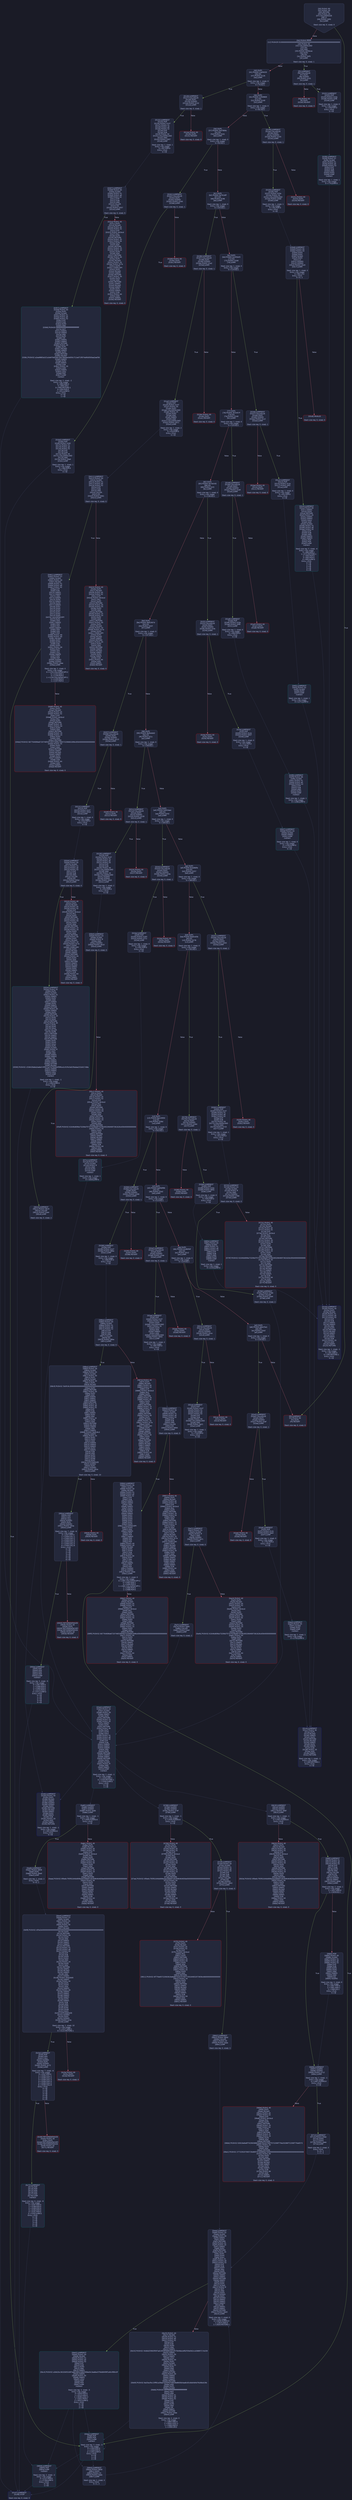 digraph G {
    node [shape=box, style="filled, rounded", color="#565f89", fontcolor="#c0caf5", fontname="Helvetica", fillcolor="#24283b"];
    edge [color="#414868", fontcolor="#c0caf5", fontname="Helvetica"];
    bgcolor="#1a1b26";
    0 [ label = "[00] PUSH1 80
[02] PUSH1 40
[04] MSTORE
[05] PUSH1 04
[07] CALLDATASIZE
[08] LT
[09] PUSH2 00f0
[0c] JUMPI

Stack size req: 0, sizeΔ: 0
" shape = invhouse]
    1 [ label = "[0d] PUSH4 ffffffff
[12] PUSH29 0100000000000000000000000000000000000000000000000000000000
[30] PUSH1 00
[32] CALLDATALOAD
[33] DIV
[34] AND
[35] PUSH4 04f3bcec
[3a] DUP2
[3b] EQ
[3c] PUSH2 00f5
[3f] JUMPI

Stack size req: 0, sizeΔ: 1
"]
    2 [ label = "[40] DUP1
[41] PUSH4 13af4035
[46] EQ
[47] PUSH2 0126
[4a] JUMPI

Stack size req: 1, sizeΔ: 0
Entry->Op usage:
	0->70:EQ:1
"]
    3 [ label = "[4b] DUP1
[4c] PUSH4 21fb9869
[51] EQ
[52] PUSH2 0149
[55] JUMPI

Stack size req: 1, sizeΔ: 0
Entry->Op usage:
	0->81:EQ:1
"]
    4 [ label = "[56] DUP1
[57] PUSH4 24d7806c
[5c] EQ
[5d] PUSH2 0161
[60] JUMPI

Stack size req: 1, sizeΔ: 0
Entry->Op usage:
	0->92:EQ:1
"]
    5 [ label = "[61] DUP1
[62] PUSH4 3b7616ff
[67] EQ
[68] PUSH2 0196
[6b] JUMPI

Stack size req: 1, sizeΔ: 0
Entry->Op usage:
	0->103:EQ:1
"]
    6 [ label = "[6c] DUP1
[6d] PUSH4 3c205b05
[72] EQ
[73] PUSH2 01b6
[76] JUMPI

Stack size req: 1, sizeΔ: 0
Entry->Op usage:
	0->114:EQ:1
"]
    7 [ label = "[77] DUP1
[78] PUSH4 3f15457f
[7d] EQ
[7e] PUSH2 01dd
[81] JUMPI

Stack size req: 1, sizeΔ: 0
Entry->Op usage:
	0->125:EQ:1
"]
    8 [ label = "[82] DUP1
[83] PUSH4 407a5c92
[88] EQ
[89] PUSH2 01f2
[8c] JUMPI

Stack size req: 1, sizeΔ: 0
Entry->Op usage:
	0->136:EQ:1
"]
    9 [ label = "[8d] DUP1
[8e] PUSH4 4681067d
[93] EQ
[94] PUSH2 0207
[97] JUMPI

Stack size req: 1, sizeΔ: 0
Entry->Op usage:
	0->147:EQ:1
"]
    10 [ label = "[98] DUP1
[99] PUSH4 4b0bddd2
[9e] EQ
[9f] PUSH2 021c
[a2] JUMPI

Stack size req: 1, sizeΔ: 0
Entry->Op usage:
	0->158:EQ:1
"]
    11 [ label = "[a3] DUP1
[a4] PUSH4 54924aec
[a9] EQ
[aa] PUSH2 0242
[ad] JUMPI

Stack size req: 1, sizeΔ: 0
Entry->Op usage:
	0->169:EQ:1
"]
    12 [ label = "[ae] DUP1
[af] PUSH4 81bd66fe
[b4] EQ
[b5] PUSH2 0257
[b8] JUMPI

Stack size req: 1, sizeΔ: 0
Entry->Op usage:
	0->180:EQ:1
"]
    13 [ label = "[b9] DUP1
[ba] PUSH4 8da5cb5b
[bf] EQ
[c0] PUSH2 0278
[c3] JUMPI

Stack size req: 1, sizeΔ: 0
Entry->Op usage:
	0->191:EQ:1
"]
    14 [ label = "[c4] DUP1
[c5] PUSH4 8ecc0950
[ca] EQ
[cb] PUSH2 028d
[ce] JUMPI

Stack size req: 1, sizeΔ: 0
Entry->Op usage:
	0->202:EQ:1
"]
    15 [ label = "[cf] DUP1
[d0] PUSH4 beb9df86
[d5] EQ
[d6] PUSH2 02a2
[d9] JUMPI

Stack size req: 1, sizeΔ: 0
Entry->Op usage:
	0->213:EQ:1
"]
    16 [ label = "[da] DUP1
[db] PUSH4 d1d80fdf
[e0] EQ
[e1] PUSH2 02c2
[e4] JUMPI

Stack size req: 1, sizeΔ: 0
Entry->Op usage:
	0->224:EQ:1
"]
    17 [ label = "[e5] DUP1
[e6] PUSH4 ddbcf3a1
[eb] EQ
[ec] PUSH2 02e3
[ef] JUMPI

Stack size req: 1, sizeΔ: 0
Entry->Op usage:
	0->235:EQ:1
"]
    18 [ label = "[f0] JUMPDEST
[f1] PUSH1 00
[f3] DUP1
[f4] REVERT

Stack size req: 0, sizeΔ: 0
" color = "red"]
    19 [ label = "[f5] JUMPDEST
[f6] CALLVALUE
[f7] DUP1
[f8] ISZERO
[f9] PUSH2 0101
[fc] JUMPI

Stack size req: 0, sizeΔ: 1
"]
    20 [ label = "[fd] PUSH1 00
[ff] DUP1
[0100] REVERT

Stack size req: 0, sizeΔ: 0
" color = "red"]
    21 [ label = "[0101] JUMPDEST
[0102] POP
[0103] PUSH2 010a
[0106] PUSH2 02f8
[0109] JUMP

Stack size req: 1, sizeΔ: 0
Entry->Op usage:
	0->258:POP:0
Entry->Exit:
	0->😵
"]
    22 [ label = "[010a] JUMPDEST
[010b] PUSH1 40
[010d] DUP1
[010e] MLOAD
[010f] PUSH1 01
[0111] PUSH1 a0
[0113] PUSH1 02
[0115] EXP
[0116] SUB
[0117] SWAP1
[0118] SWAP3
[0119] AND
[011a] DUP3
[011b] MSTORE
[011c] MLOAD
[011d] SWAP1
[011e] DUP2
[011f] SWAP1
[0120] SUB
[0121] PUSH1 20
[0123] ADD
[0124] SWAP1
[0125] RETURN

Stack size req: 1, sizeΔ: -1
Entry->Op usage:
	0->281:AND:0
	0->283:MSTORE:1
Entry->Exit:
	0->😵
" color = "darkblue"]
    23 [ label = "[0126] JUMPDEST
[0127] CALLVALUE
[0128] DUP1
[0129] ISZERO
[012a] PUSH2 0132
[012d] JUMPI

Stack size req: 0, sizeΔ: 1
"]
    24 [ label = "[012e] PUSH1 00
[0130] DUP1
[0131] REVERT

Stack size req: 0, sizeΔ: 0
" color = "red"]
    25 [ label = "[0132] JUMPDEST
[0133] POP
[0134] PUSH2 0147
[0137] PUSH1 01
[0139] PUSH1 a0
[013b] PUSH1 02
[013d] EXP
[013e] SUB
[013f] PUSH1 04
[0141] CALLDATALOAD
[0142] AND
[0143] PUSH2 0307
[0146] JUMP

Stack size req: 1, sizeΔ: 1
Entry->Op usage:
	0->307:POP:0
Entry->Exit:
	0->😵
"]
    26 [ label = "[0147] JUMPDEST
[0148] STOP

Stack size req: 0, sizeΔ: 0
" color = "darkblue"]
    27 [ label = "[0149] JUMPDEST
[014a] CALLVALUE
[014b] DUP1
[014c] ISZERO
[014d] PUSH2 0155
[0150] JUMPI

Stack size req: 0, sizeΔ: 1
"]
    28 [ label = "[0151] PUSH1 00
[0153] DUP1
[0154] REVERT

Stack size req: 0, sizeΔ: 0
" color = "red"]
    29 [ label = "[0155] JUMPDEST
[0156] POP
[0157] PUSH2 010a
[015a] PUSH1 04
[015c] CALLDATALOAD
[015d] PUSH2 03b8
[0160] JUMP

Stack size req: 1, sizeΔ: 1
Entry->Op usage:
	0->342:POP:0
Entry->Exit:
	0->😵
"]
    30 [ label = "[0161] JUMPDEST
[0162] CALLVALUE
[0163] DUP1
[0164] ISZERO
[0165] PUSH2 016d
[0168] JUMPI

Stack size req: 0, sizeΔ: 1
"]
    31 [ label = "[0169] PUSH1 00
[016b] DUP1
[016c] REVERT

Stack size req: 0, sizeΔ: 0
" color = "red"]
    32 [ label = "[016d] JUMPDEST
[016e] POP
[016f] PUSH2 0182
[0172] PUSH1 01
[0174] PUSH1 a0
[0176] PUSH1 02
[0178] EXP
[0179] SUB
[017a] PUSH1 04
[017c] CALLDATALOAD
[017d] AND
[017e] PUSH2 03e4
[0181] JUMP

Stack size req: 1, sizeΔ: 1
Entry->Op usage:
	0->366:POP:0
Entry->Exit:
	0->😵
"]
    33 [ label = "[0182] JUMPDEST
[0183] PUSH1 40
[0185] DUP1
[0186] MLOAD
[0187] SWAP2
[0188] ISZERO
[0189] ISZERO
[018a] DUP3
[018b] MSTORE
[018c] MLOAD
[018d] SWAP1
[018e] DUP2
[018f] SWAP1
[0190] SUB
[0191] PUSH1 20
[0193] ADD
[0194] SWAP1
[0195] RETURN

Stack size req: 1, sizeΔ: -1
Entry->Op usage:
	0->392:ISZERO:0
Entry->Exit:
	0->😵
" color = "darkblue"]
    34 [ label = "[0196] JUMPDEST
[0197] CALLVALUE
[0198] DUP1
[0199] ISZERO
[019a] PUSH2 01a2
[019d] JUMPI

Stack size req: 0, sizeΔ: 1
"]
    35 [ label = "[019e] PUSH1 00
[01a0] DUP1
[01a1] REVERT

Stack size req: 0, sizeΔ: 0
" color = "red"]
    36 [ label = "[01a2] JUMPDEST
[01a3] POP
[01a4] PUSH2 0147
[01a7] PUSH1 04
[01a9] DUP1
[01aa] CALLDATALOAD
[01ab] PUSH1 24
[01ad] DUP2
[01ae] ADD
[01af] SWAP2
[01b0] ADD
[01b1] CALLDATALOAD
[01b2] PUSH2 0411
[01b5] JUMP

Stack size req: 1, sizeΔ: 2
Entry->Op usage:
	0->419:POP:0
Entry->Exit:
	0->😵
"]
    37 [ label = "[01b6] JUMPDEST
[01b7] CALLVALUE
[01b8] DUP1
[01b9] ISZERO
[01ba] PUSH2 01c2
[01bd] JUMPI

Stack size req: 0, sizeΔ: 1
"]
    38 [ label = "[01be] PUSH1 00
[01c0] DUP1
[01c1] REVERT

Stack size req: 0, sizeΔ: 0
" color = "red"]
    39 [ label = "[01c2] JUMPDEST
[01c3] POP
[01c4] PUSH2 01cb
[01c7] PUSH2 04f2
[01ca] JUMP

Stack size req: 1, sizeΔ: 0
Entry->Op usage:
	0->451:POP:0
Entry->Exit:
	0->😵
"]
    40 [ label = "[01cb] JUMPDEST
[01cc] PUSH1 40
[01ce] DUP1
[01cf] MLOAD
[01d0] SWAP2
[01d1] DUP3
[01d2] MSTORE
[01d3] MLOAD
[01d4] SWAP1
[01d5] DUP2
[01d6] SWAP1
[01d7] SUB
[01d8] PUSH1 20
[01da] ADD
[01db] SWAP1
[01dc] RETURN

Stack size req: 1, sizeΔ: -1
Entry->Op usage:
	0->466:MSTORE:1
Entry->Exit:
	0->😵
" color = "darkblue"]
    41 [ label = "[01dd] JUMPDEST
[01de] CALLVALUE
[01df] DUP1
[01e0] ISZERO
[01e1] PUSH2 01e9
[01e4] JUMPI

Stack size req: 0, sizeΔ: 1
"]
    42 [ label = "[01e5] PUSH1 00
[01e7] DUP1
[01e8] REVERT

Stack size req: 0, sizeΔ: 0
" color = "red"]
    43 [ label = "[01e9] JUMPDEST
[01ea] POP
[01eb] PUSH2 010a
[01ee] PUSH2 04f8
[01f1] JUMP

Stack size req: 1, sizeΔ: 0
Entry->Op usage:
	0->490:POP:0
Entry->Exit:
	0->😵
"]
    44 [ label = "[01f2] JUMPDEST
[01f3] CALLVALUE
[01f4] DUP1
[01f5] ISZERO
[01f6] PUSH2 01fe
[01f9] JUMPI

Stack size req: 0, sizeΔ: 1
"]
    45 [ label = "[01fa] PUSH1 00
[01fc] DUP1
[01fd] REVERT

Stack size req: 0, sizeΔ: 0
" color = "red"]
    46 [ label = "[01fe] JUMPDEST
[01ff] POP
[0200] PUSH2 01cb
[0203] PUSH2 0507
[0206] JUMP

Stack size req: 1, sizeΔ: 0
Entry->Op usage:
	0->511:POP:0
Entry->Exit:
	0->😵
"]
    47 [ label = "[0207] JUMPDEST
[0208] CALLVALUE
[0209] DUP1
[020a] ISZERO
[020b] PUSH2 0213
[020e] JUMPI

Stack size req: 0, sizeΔ: 1
"]
    48 [ label = "[020f] PUSH1 00
[0211] DUP1
[0212] REVERT

Stack size req: 0, sizeΔ: 0
" color = "red"]
    49 [ label = "[0213] JUMPDEST
[0214] POP
[0215] PUSH2 0147
[0218] PUSH2 050d
[021b] JUMP

Stack size req: 1, sizeΔ: 0
Entry->Op usage:
	0->532:POP:0
Entry->Exit:
	0->😵
"]
    50 [ label = "[021c] JUMPDEST
[021d] CALLVALUE
[021e] DUP1
[021f] ISZERO
[0220] PUSH2 0228
[0223] JUMPI

Stack size req: 0, sizeΔ: 1
"]
    51 [ label = "[0224] PUSH1 00
[0226] DUP1
[0227] REVERT

Stack size req: 0, sizeΔ: 0
" color = "red"]
    52 [ label = "[0228] JUMPDEST
[0229] POP
[022a] PUSH2 0147
[022d] PUSH1 01
[022f] PUSH1 a0
[0231] PUSH1 02
[0233] EXP
[0234] SUB
[0235] PUSH1 04
[0237] CALLDATALOAD
[0238] AND
[0239] PUSH1 24
[023b] CALLDATALOAD
[023c] ISZERO
[023d] ISZERO
[023e] PUSH2 05b5
[0241] JUMP

Stack size req: 1, sizeΔ: 2
Entry->Op usage:
	0->553:POP:0
Entry->Exit:
	0->😵
"]
    53 [ label = "[0242] JUMPDEST
[0243] CALLVALUE
[0244] DUP1
[0245] ISZERO
[0246] PUSH2 024e
[0249] JUMPI

Stack size req: 0, sizeΔ: 1
"]
    54 [ label = "[024a] PUSH1 00
[024c] DUP1
[024d] REVERT

Stack size req: 0, sizeΔ: 0
" color = "red"]
    55 [ label = "[024e] JUMPDEST
[024f] POP
[0250] PUSH2 0182
[0253] PUSH2 071c
[0256] JUMP

Stack size req: 1, sizeΔ: 0
Entry->Op usage:
	0->591:POP:0
Entry->Exit:
	0->😵
"]
    56 [ label = "[0257] JUMPDEST
[0258] CALLVALUE
[0259] DUP1
[025a] ISZERO
[025b] PUSH2 0263
[025e] JUMPI

Stack size req: 0, sizeΔ: 1
"]
    57 [ label = "[025f] PUSH1 00
[0261] DUP1
[0262] REVERT

Stack size req: 0, sizeΔ: 0
" color = "red"]
    58 [ label = "[0263] JUMPDEST
[0264] POP
[0265] PUSH2 0147
[0268] PUSH1 01
[026a] PUSH1 a0
[026c] PUSH1 02
[026e] EXP
[026f] SUB
[0270] PUSH1 04
[0272] CALLDATALOAD
[0273] AND
[0274] PUSH2 0725
[0277] JUMP

Stack size req: 1, sizeΔ: 1
Entry->Op usage:
	0->612:POP:0
Entry->Exit:
	0->😵
"]
    59 [ label = "[0278] JUMPDEST
[0279] CALLVALUE
[027a] DUP1
[027b] ISZERO
[027c] PUSH2 0284
[027f] JUMPI

Stack size req: 0, sizeΔ: 1
"]
    60 [ label = "[0280] PUSH1 00
[0282] DUP1
[0283] REVERT

Stack size req: 0, sizeΔ: 0
" color = "red"]
    61 [ label = "[0284] JUMPDEST
[0285] POP
[0286] PUSH2 010a
[0289] PUSH2 085b
[028c] JUMP

Stack size req: 1, sizeΔ: 0
Entry->Op usage:
	0->645:POP:0
Entry->Exit:
	0->😵
"]
    62 [ label = "[028d] JUMPDEST
[028e] CALLVALUE
[028f] DUP1
[0290] ISZERO
[0291] PUSH2 0299
[0294] JUMPI

Stack size req: 0, sizeΔ: 1
"]
    63 [ label = "[0295] PUSH1 00
[0297] DUP1
[0298] REVERT

Stack size req: 0, sizeΔ: 0
" color = "red"]
    64 [ label = "[0299] JUMPDEST
[029a] POP
[029b] PUSH2 0147
[029e] PUSH2 086a
[02a1] JUMP

Stack size req: 1, sizeΔ: 0
Entry->Op usage:
	0->666:POP:0
Entry->Exit:
	0->😵
"]
    65 [ label = "[02a2] JUMPDEST
[02a3] CALLVALUE
[02a4] DUP1
[02a5] ISZERO
[02a6] PUSH2 02ae
[02a9] JUMPI

Stack size req: 0, sizeΔ: 1
"]
    66 [ label = "[02aa] PUSH1 00
[02ac] DUP1
[02ad] REVERT

Stack size req: 0, sizeΔ: 0
" color = "red"]
    67 [ label = "[02ae] JUMPDEST
[02af] POP
[02b0] PUSH2 0147
[02b3] PUSH1 04
[02b5] DUP1
[02b6] CALLDATALOAD
[02b7] PUSH1 24
[02b9] DUP2
[02ba] ADD
[02bb] SWAP2
[02bc] ADD
[02bd] CALLDATALOAD
[02be] PUSH2 0944
[02c1] JUMP

Stack size req: 1, sizeΔ: 2
Entry->Op usage:
	0->687:POP:0
Entry->Exit:
	0->😵
"]
    68 [ label = "[02c2] JUMPDEST
[02c3] CALLVALUE
[02c4] DUP1
[02c5] ISZERO
[02c6] PUSH2 02ce
[02c9] JUMPI

Stack size req: 0, sizeΔ: 1
"]
    69 [ label = "[02ca] PUSH1 00
[02cc] DUP1
[02cd] REVERT

Stack size req: 0, sizeΔ: 0
" color = "red"]
    70 [ label = "[02ce] JUMPDEST
[02cf] POP
[02d0] PUSH2 0147
[02d3] PUSH1 01
[02d5] PUSH1 a0
[02d7] PUSH1 02
[02d9] EXP
[02da] SUB
[02db] PUSH1 04
[02dd] CALLDATALOAD
[02de] AND
[02df] PUSH2 0a21
[02e2] JUMP

Stack size req: 1, sizeΔ: 1
Entry->Op usage:
	0->719:POP:0
Entry->Exit:
	0->😵
"]
    71 [ label = "[02e3] JUMPDEST
[02e4] CALLVALUE
[02e5] DUP1
[02e6] ISZERO
[02e7] PUSH2 02ef
[02ea] JUMPI

Stack size req: 0, sizeΔ: 1
"]
    72 [ label = "[02eb] PUSH1 00
[02ed] DUP1
[02ee] REVERT

Stack size req: 0, sizeΔ: 0
" color = "red"]
    73 [ label = "[02ef] JUMPDEST
[02f0] POP
[02f1] PUSH2 01cb
[02f4] PUSH2 0ae4
[02f7] JUMP

Stack size req: 1, sizeΔ: 0
Entry->Op usage:
	0->752:POP:0
Entry->Exit:
	0->😵
"]
    74 [ label = "[02f8] JUMPDEST
[02f9] PUSH1 07
[02fb] SLOAD
[02fc] PUSH1 01
[02fe] PUSH1 a0
[0300] PUSH1 02
[0302] EXP
[0303] SUB
[0304] AND
[0305] DUP2
[0306] JUMP
Indirect!

Stack size req: 1, sizeΔ: 1
Entry->Op usage:
	0->774:JUMP:0
" color = "teal"]
    75 [ label = "[0307] JUMPDEST
[0308] PUSH1 00
[030a] SLOAD
[030b] PUSH1 01
[030d] PUSH1 a0
[030f] PUSH1 02
[0311] EXP
[0312] SUB
[0313] AND
[0314] CALLER
[0315] EQ
[0316] PUSH2 0357
[0319] JUMPI

Stack size req: 0, sizeΔ: 0
"]
    76 [ label = "[031a] PUSH1 40
[031c] DUP1
[031d] MLOAD
[031e] PUSH1 e5
[0320] PUSH1 02
[0322] EXP
[0323] PUSH3 461bcd
[0327] MUL
[0328] DUP2
[0329] MSTORE
[032a] PUSH1 20
[032c] PUSH1 04
[032e] DUP3
[032f] ADD
[0330] MSTORE
[0331] PUSH1 15
[0333] PUSH1 24
[0335] DUP3
[0336] ADD
[0337] MSTORE
[0338] PUSH1 00
[033a] DUP1
[033b] MLOAD
[033c] PUSH1 20
[033e] PUSH2 0c7a
[0341] DUP4
[0342] CODECOPY
[0343] DUP2
[0344] MLOAD
[0345] SWAP2
[0346] MSTORE
[0347] PUSH1 44
[0349] DUP3
[034a] ADD
[034b] MSTORE
[034c] SWAP1
[034d] MLOAD
[034e] SWAP1
[034f] DUP2
[0350] SWAP1
[0351] SUB
[0352] PUSH1 64
[0354] ADD
[0355] SWAP1
[0356] REVERT

Stack size req: 0, sizeΔ: 0
" color = "red"]
    77 [ label = "[0357] JUMPDEST
[0358] PUSH1 00
[035a] DUP1
[035b] SLOAD
[035c] PUSH1 01
[035e] PUSH1 a0
[0360] PUSH1 02
[0362] EXP
[0363] SUB
[0364] DUP4
[0365] AND
[0366] PUSH20 ffffffffffffffffffffffffffffffffffffffff
[037b] NOT
[037c] SWAP1
[037d] SWAP2
[037e] AND
[037f] DUP2
[0380] OR
[0381] SWAP1
[0382] SWAP2
[0383] SSTORE
[0384] PUSH1 40
[0386] DUP1
[0387] MLOAD
[0388] SWAP2
[0389] DUP3
[038a] MSTORE
[038b] MLOAD
[038c] PUSH32 a2ea9883a321a3e97b8266c2b078bfeec6d50c711ed71f874a90d500ae2eaf36
[03ad] SWAP2
[03ae] DUP2
[03af] SWAP1
[03b0] SUB
[03b1] PUSH1 20
[03b3] ADD
[03b4] SWAP1
[03b5] LOG1
[03b6] POP
[03b7] JUMP
Indirect!

Stack size req: 2, sizeΔ: -2
Entry->Op usage:
	0->869:AND:0
	0->896:OR:0
	0->906:MSTORE:1
	0->950:POP:0
	1->951:JUMP:0
Entry->Exit:
	0->😵
	1->😵
" color = "teal"]
    78 [ label = "[03b8] JUMPDEST
[03b9] PUSH1 00
[03bb] PUSH1 04
[03bd] DUP3
[03be] DUP2
[03bf] SLOAD
[03c0] DUP2
[03c1] LT
[03c2] ISZERO
[03c3] ISZERO
[03c4] PUSH2 03c9
[03c7] JUMPI

Stack size req: 1, sizeΔ: 3
Entry->Op usage:
	0->961:LT:0
Entry->Exit:
	0->0, 3
"]
    79 [ label = "[03c8] INVALID

Stack size req: 0, sizeΔ: 0
" color = "red"]
    80 [ label = "[03c9] JUMPDEST
[03ca] PUSH1 00
[03cc] SWAP2
[03cd] DUP3
[03ce] MSTORE
[03cf] PUSH1 20
[03d1] SWAP1
[03d2] SWAP2
[03d3] SHA3
[03d4] ADD
[03d5] SLOAD
[03d6] PUSH1 01
[03d8] PUSH1 a0
[03da] PUSH1 02
[03dc] EXP
[03dd] SUB
[03de] AND
[03df] SWAP3
[03e0] SWAP2
[03e1] POP
[03e2] POP
[03e3] JUMP
Indirect!

Stack size req: 5, sizeΔ: -4
Entry->Op usage:
	0->980:ADD:1
	1->974:MSTORE:1
	2->994:POP:0
	3->993:POP:0
	4->995:JUMP:0
Entry->Exit:
	0->😵
	1->😵
	2->😵
	3->😵
	4->😵
" color = "teal"]
    81 [ label = "[03e4] JUMPDEST
[03e5] PUSH1 02
[03e7] SLOAD
[03e8] PUSH1 00
[03ea] SWAP1
[03eb] DUP2
[03ec] MSTORE
[03ed] PUSH1 01
[03ef] PUSH1 20
[03f1] SWAP1
[03f2] DUP2
[03f3] MSTORE
[03f4] PUSH1 40
[03f6] DUP1
[03f7] DUP4
[03f8] SHA3
[03f9] PUSH1 01
[03fb] PUSH1 a0
[03fd] PUSH1 02
[03ff] EXP
[0400] SUB
[0401] SWAP5
[0402] SWAP1
[0403] SWAP5
[0404] AND
[0405] DUP4
[0406] MSTORE
[0407] SWAP3
[0408] SWAP1
[0409] MSTORE
[040a] SHA3
[040b] SLOAD
[040c] PUSH1 ff
[040e] AND
[040f] SWAP1
[0410] JUMP
Indirect!

Stack size req: 2, sizeΔ: -1
Entry->Op usage:
	0->1028:AND:1
	0->1030:MSTORE:1
	1->1040:JUMP:0
Entry->Exit:
	0->😵
	1->😵
" color = "teal"]
    82 [ label = "[0411] JUMPDEST
[0412] PUSH1 00
[0414] SLOAD
[0415] PUSH1 01
[0417] PUSH1 a0
[0419] PUSH1 02
[041b] EXP
[041c] SUB
[041d] AND
[041e] CALLER
[041f] EQ
[0420] PUSH2 0461
[0423] JUMPI

Stack size req: 0, sizeΔ: 0
"]
    83 [ label = "[0424] PUSH1 40
[0426] DUP1
[0427] MLOAD
[0428] PUSH1 e5
[042a] PUSH1 02
[042c] EXP
[042d] PUSH3 461bcd
[0431] MUL
[0432] DUP2
[0433] MSTORE
[0434] PUSH1 20
[0436] PUSH1 04
[0438] DUP3
[0439] ADD
[043a] MSTORE
[043b] PUSH1 15
[043d] PUSH1 24
[043f] DUP3
[0440] ADD
[0441] MSTORE
[0442] PUSH1 00
[0444] DUP1
[0445] MLOAD
[0446] PUSH1 20
[0448] PUSH2 0c7a
[044b] DUP4
[044c] CODECOPY
[044d] DUP2
[044e] MLOAD
[044f] SWAP2
[0450] MSTORE
[0451] PUSH1 44
[0453] DUP3
[0454] ADD
[0455] MSTORE
[0456] SWAP1
[0457] MLOAD
[0458] SWAP1
[0459] DUP2
[045a] SWAP1
[045b] SUB
[045c] PUSH1 64
[045e] ADD
[045f] SWAP1
[0460] REVERT

Stack size req: 0, sizeΔ: 0
" color = "red"]
    84 [ label = "[0461] JUMPDEST
[0462] PUSH1 07
[0464] SLOAD
[0465] PUSH1 40
[0467] MLOAD
[0468] PUSH1 01
[046a] PUSH1 a0
[046c] PUSH1 02
[046e] EXP
[046f] SUB
[0470] SWAP1
[0471] SWAP2
[0472] AND
[0473] SWAP1
[0474] DUP4
[0475] SWAP1
[0476] DUP4
[0477] SWAP1
[0478] DUP1
[0479] DUP4
[047a] DUP4
[047b] DUP1
[047c] DUP3
[047d] DUP5
[047e] CALLDATACOPY
[047f] DUP3
[0480] ADD
[0481] SWAP2
[0482] POP
[0483] POP
[0484] SWAP3
[0485] POP
[0486] POP
[0487] POP
[0488] PUSH1 00
[048a] PUSH1 40
[048c] MLOAD
[048d] DUP1
[048e] DUP4
[048f] SUB
[0490] DUP2
[0491] PUSH1 00
[0493] DUP7
[0494] GAS
[0495] CALL
[0496] SWAP2
[0497] POP
[0498] POP
[0499] ISZERO
[049a] ISZERO
[049b] PUSH2 04ee
[049e] JUMPI

Stack size req: 2, sizeΔ: 0
Entry->Op usage:
	0->1150:CALLDATACOPY:2
	0->1152:ADD:1
	0->1159:POP:0
	1->1150:CALLDATACOPY:1
	1->1155:POP:0
	1->1157:POP:0
"]
    85 [ label = "[049f] PUSH1 40
[04a1] DUP1
[04a2] MLOAD
[04a3] PUSH1 e5
[04a5] PUSH1 02
[04a7] EXP
[04a8] PUSH3 461bcd
[04ac] MUL
[04ad] DUP2
[04ae] MSTORE
[04af] PUSH1 20
[04b1] PUSH1 04
[04b3] DUP3
[04b4] ADD
[04b5] MSTORE
[04b6] PUSH1 19
[04b8] PUSH1 24
[04ba] DUP3
[04bb] ADD
[04bc] MSTORE
[04bd] PUSH32 667764696e6720746f207265736f6c766572206661696c656400000000000000
[04de] PUSH1 44
[04e0] DUP3
[04e1] ADD
[04e2] MSTORE
[04e3] SWAP1
[04e4] MLOAD
[04e5] SWAP1
[04e6] DUP2
[04e7] SWAP1
[04e8] SUB
[04e9] PUSH1 64
[04eb] ADD
[04ec] SWAP1
[04ed] REVERT

Stack size req: 0, sizeΔ: 0
" color = "red"]
    86 [ label = "[04ee] JUMPDEST
[04ef] POP
[04f0] POP
[04f1] JUMP
Indirect!

Stack size req: 3, sizeΔ: -3
Entry->Op usage:
	0->1263:POP:0
	1->1264:POP:0
	2->1265:JUMP:0
Entry->Exit:
	0->😵
	1->😵
	2->😵
" color = "teal"]
    87 [ label = "[04f2] JUMPDEST
[04f3] PUSH1 02
[04f5] SLOAD
[04f6] DUP2
[04f7] JUMP
Indirect!

Stack size req: 1, sizeΔ: 1
Entry->Op usage:
	0->1271:JUMP:0
" color = "teal"]
    88 [ label = "[04f8] JUMPDEST
[04f9] PUSH1 06
[04fb] SLOAD
[04fc] PUSH1 01
[04fe] PUSH1 a0
[0500] PUSH1 02
[0502] EXP
[0503] SUB
[0504] AND
[0505] DUP2
[0506] JUMP
Indirect!

Stack size req: 1, sizeΔ: 1
Entry->Op usage:
	0->1286:JUMP:0
" color = "teal"]
    89 [ label = "[0507] JUMPDEST
[0508] PUSH1 04
[050a] SLOAD
[050b] SWAP1
[050c] JUMP
Indirect!

Stack size req: 1, sizeΔ: 0
Entry->Op usage:
	0->1292:JUMP:0
Entry->Exit:
	0->😵
" color = "teal"]
    90 [ label = "[050d] JUMPDEST
[050e] PUSH1 00
[0510] SLOAD
[0511] PUSH1 01
[0513] PUSH1 a0
[0515] PUSH1 02
[0517] EXP
[0518] SUB
[0519] AND
[051a] CALLER
[051b] EQ
[051c] PUSH2 055d
[051f] JUMPI

Stack size req: 0, sizeΔ: 0
"]
    91 [ label = "[0520] PUSH1 40
[0522] DUP1
[0523] MLOAD
[0524] PUSH1 e5
[0526] PUSH1 02
[0528] EXP
[0529] PUSH3 461bcd
[052d] MUL
[052e] DUP2
[052f] MSTORE
[0530] PUSH1 20
[0532] PUSH1 04
[0534] DUP3
[0535] ADD
[0536] MSTORE
[0537] PUSH1 15
[0539] PUSH1 24
[053b] DUP3
[053c] ADD
[053d] MSTORE
[053e] PUSH1 00
[0540] DUP1
[0541] MLOAD
[0542] PUSH1 20
[0544] PUSH2 0c7a
[0547] DUP4
[0548] CODECOPY
[0549] DUP2
[054a] MLOAD
[054b] SWAP2
[054c] MSTORE
[054d] PUSH1 44
[054f] DUP3
[0550] ADD
[0551] MSTORE
[0552] SWAP1
[0553] MLOAD
[0554] SWAP1
[0555] DUP2
[0556] SWAP1
[0557] SUB
[0558] PUSH1 64
[055a] ADD
[055b] SWAP1
[055c] REVERT

Stack size req: 0, sizeΔ: 0
" color = "red"]
    92 [ label = "[055d] JUMPDEST
[055e] PUSH1 02
[0560] DUP1
[0561] SLOAD
[0562] PUSH1 01
[0564] SWAP1
[0565] DUP2
[0566] ADD
[0567] SWAP2
[0568] DUP3
[0569] SWAP1
[056a] SSTORE
[056b] PUSH1 00
[056d] SWAP2
[056e] DUP3
[056f] MSTORE
[0570] PUSH1 20
[0572] DUP2
[0573] DUP2
[0574] MSTORE
[0575] PUSH1 40
[0577] DUP1
[0578] DUP5
[0579] SHA3
[057a] CALLER
[057b] DUP6
[057c] MSTORE
[057d] SWAP1
[057e] SWAP2
[057f] MSTORE
[0580] DUP1
[0581] DUP4
[0582] SHA3
[0583] DUP1
[0584] SLOAD
[0585] PUSH1 ff
[0587] NOT
[0588] AND
[0589] SWAP1
[058a] SWAP3
[058b] OR
[058c] SWAP1
[058d] SWAP2
[058e] SSTORE
[058f] MLOAD
[0590] PUSH32 c536428a6a2ea6a7cff457a274794564f9f6ce1cfcf4c0a53fadaa231b017d8a
[05b1] SWAP2
[05b2] SWAP1
[05b3] LOG1
[05b4] JUMP
Indirect!

Stack size req: 1, sizeΔ: -1
Entry->Op usage:
	0->1460:JUMP:0
Entry->Exit:
	0->😵
" color = "teal"]
    93 [ label = "[05b5] JUMPDEST
[05b6] PUSH1 03
[05b8] SLOAD
[05b9] PUSH1 ff
[05bb] AND
[05bc] ISZERO
[05bd] PUSH2 0610
[05c0] JUMPI

Stack size req: 0, sizeΔ: 0
"]
    94 [ label = "[05c1] PUSH1 40
[05c3] DUP1
[05c4] MLOAD
[05c5] PUSH1 e5
[05c7] PUSH1 02
[05c9] EXP
[05ca] PUSH3 461bcd
[05ce] MUL
[05cf] DUP2
[05d0] MSTORE
[05d1] PUSH1 20
[05d3] PUSH1 04
[05d5] DUP3
[05d6] ADD
[05d7] MSTORE
[05d8] PUSH1 1b
[05da] PUSH1 24
[05dc] DUP3
[05dd] ADD
[05de] MSTORE
[05df] PUSH32 61646d696e73206d757374206e6f742062652064697361626c65640000000000
[0600] PUSH1 44
[0602] DUP3
[0603] ADD
[0604] MSTORE
[0605] SWAP1
[0606] MLOAD
[0607] SWAP1
[0608] DUP2
[0609] SWAP1
[060a] SUB
[060b] PUSH1 64
[060d] ADD
[060e] SWAP1
[060f] REVERT

Stack size req: 0, sizeΔ: 0
" color = "red"]
    95 [ label = "[0610] JUMPDEST
[0611] PUSH2 0619
[0614] CALLER
[0615] PUSH2 03e4
[0618] JUMP

Stack size req: 0, sizeΔ: 2
"]
    96 [ label = "[0619] JUMPDEST
[061a] ISZERO
[061b] ISZERO
[061c] PUSH2 066f
[061f] JUMPI

Stack size req: 1, sizeΔ: -1
Entry->Op usage:
	0->1562:ISZERO:0
Entry->Exit:
	0->😵
"]
    97 [ label = "[0620] PUSH1 40
[0622] DUP1
[0623] MLOAD
[0624] PUSH1 e5
[0626] PUSH1 02
[0628] EXP
[0629] PUSH3 461bcd
[062d] MUL
[062e] DUP2
[062f] MSTORE
[0630] PUSH1 20
[0632] PUSH1 04
[0634] DUP3
[0635] ADD
[0636] MSTORE
[0637] PUSH1 15
[0639] PUSH1 24
[063b] DUP3
[063c] ADD
[063d] MSTORE
[063e] PUSH32 6f6e6c795f61646d696e3a20666f7262696464656e0000000000000000000000
[065f] PUSH1 44
[0661] DUP3
[0662] ADD
[0663] MSTORE
[0664] SWAP1
[0665] MLOAD
[0666] SWAP1
[0667] DUP2
[0668] SWAP1
[0669] SUB
[066a] PUSH1 64
[066c] ADD
[066d] SWAP1
[066e] REVERT

Stack size req: 0, sizeΔ: 0
" color = "red"]
    98 [ label = "[066f] JUMPDEST
[0670] PUSH1 01
[0672] PUSH1 a0
[0674] PUSH1 02
[0676] EXP
[0677] SUB
[0678] DUP3
[0679] AND
[067a] CALLER
[067b] EQ
[067c] DUP1
[067d] ISZERO
[067e] SWAP1
[067f] PUSH2 0696
[0682] JUMPI

Stack size req: 2, sizeΔ: 1
Entry->Op usage:
	1->1657:AND:0
	1->1659:EQ:1
"]
    99 [ label = "[0683] POP
[0684] PUSH1 00
[0686] SLOAD
[0687] PUSH1 01
[0689] PUSH1 a0
[068b] PUSH1 02
[068d] EXP
[068e] SUB
[068f] DUP4
[0690] DUP2
[0691] AND
[0692] SWAP2
[0693] AND
[0694] EQ
[0695] ISZERO

Stack size req: 3, sizeΔ: 0
Entry->Op usage:
	0->1667:POP:0
	2->1681:AND:1
	2->1684:EQ:1
Entry->Exit:
	0->😵
"]
    100 [ label = "[0696] JUMPDEST
[0697] ISZERO
[0698] ISZERO
[0699] PUSH2 0712
[069c] JUMPI

Stack size req: 1, sizeΔ: -1
Entry->Op usage:
	0->1687:ISZERO:0
Entry->Exit:
	0->😵
"]
    101 [ label = "[069d] PUSH1 40
[069f] DUP1
[06a0] MLOAD
[06a1] PUSH1 e5
[06a3] PUSH1 02
[06a5] EXP
[06a6] PUSH3 461bcd
[06aa] MUL
[06ab] DUP2
[06ac] MSTORE
[06ad] PUSH1 20
[06af] PUSH1 04
[06b1] DUP3
[06b2] ADD
[06b3] MSTORE
[06b4] PUSH1 2f
[06b6] PUSH1 24
[06b8] DUP3
[06b9] ADD
[06ba] MSTORE
[06bb] PUSH32 63616e6e6f74206368616e676520796f7572206f776e20286f72206f776e6572
[06dc] PUSH1 44
[06de] DUP3
[06df] ADD
[06e0] MSTORE
[06e1] PUSH32 277329207065726d697373696f6e730000000000000000000000000000000000
[0702] PUSH1 64
[0704] DUP3
[0705] ADD
[0706] MSTORE
[0707] SWAP1
[0708] MLOAD
[0709] SWAP1
[070a] DUP2
[070b] SWAP1
[070c] SUB
[070d] PUSH1 84
[070f] ADD
[0710] SWAP1
[0711] REVERT

Stack size req: 0, sizeΔ: 0
" color = "red"]
    102 [ label = "[0712] JUMPDEST
[0713] PUSH2 04ee
[0716] DUP3
[0717] DUP3
[0718] PUSH2 0aea
[071b] JUMP

Stack size req: 2, sizeΔ: 3
Entry->Exit:
	0->0, 3
	1->1, 4
"]
    103 [ label = "[071c] JUMPDEST
[071d] PUSH1 03
[071f] SLOAD
[0720] PUSH1 ff
[0722] AND
[0723] DUP2
[0724] JUMP
Indirect!

Stack size req: 1, sizeΔ: 1
Entry->Op usage:
	0->1828:JUMP:0
" color = "teal"]
    104 [ label = "[0725] JUMPDEST
[0726] PUSH1 03
[0728] SLOAD
[0729] PUSH1 ff
[072b] AND
[072c] ISZERO
[072d] PUSH2 0780
[0730] JUMPI

Stack size req: 0, sizeΔ: 0
"]
    105 [ label = "[0731] PUSH1 40
[0733] DUP1
[0734] MLOAD
[0735] PUSH1 e5
[0737] PUSH1 02
[0739] EXP
[073a] PUSH3 461bcd
[073e] MUL
[073f] DUP2
[0740] MSTORE
[0741] PUSH1 20
[0743] PUSH1 04
[0745] DUP3
[0746] ADD
[0747] MSTORE
[0748] PUSH1 1b
[074a] PUSH1 24
[074c] DUP3
[074d] ADD
[074e] MSTORE
[074f] PUSH32 61646d696e73206d757374206e6f742062652064697361626c65640000000000
[0770] PUSH1 44
[0772] DUP3
[0773] ADD
[0774] MSTORE
[0775] SWAP1
[0776] MLOAD
[0777] SWAP1
[0778] DUP2
[0779] SWAP1
[077a] SUB
[077b] PUSH1 64
[077d] ADD
[077e] SWAP1
[077f] REVERT

Stack size req: 0, sizeΔ: 0
" color = "red"]
    106 [ label = "[0780] JUMPDEST
[0781] PUSH2 0789
[0784] CALLER
[0785] PUSH2 03e4
[0788] JUMP

Stack size req: 0, sizeΔ: 2
"]
    107 [ label = "[0789] JUMPDEST
[078a] ISZERO
[078b] ISZERO
[078c] PUSH2 07df
[078f] JUMPI

Stack size req: 1, sizeΔ: -1
Entry->Op usage:
	0->1930:ISZERO:0
Entry->Exit:
	0->😵
"]
    108 [ label = "[0790] PUSH1 40
[0792] DUP1
[0793] MLOAD
[0794] PUSH1 e5
[0796] PUSH1 02
[0798] EXP
[0799] PUSH3 461bcd
[079d] MUL
[079e] DUP2
[079f] MSTORE
[07a0] PUSH1 20
[07a2] PUSH1 04
[07a4] DUP3
[07a5] ADD
[07a6] MSTORE
[07a7] PUSH1 15
[07a9] PUSH1 24
[07ab] DUP3
[07ac] ADD
[07ad] MSTORE
[07ae] PUSH32 6f6e6c795f61646d696e3a20666f7262696464656e0000000000000000000000
[07cf] PUSH1 44
[07d1] DUP3
[07d2] ADD
[07d3] MSTORE
[07d4] SWAP1
[07d5] MLOAD
[07d6] SWAP1
[07d7] DUP2
[07d8] SWAP1
[07d9] SUB
[07da] PUSH1 64
[07dc] ADD
[07dd] SWAP1
[07de] REVERT

Stack size req: 0, sizeΔ: 0
" color = "red"]
    109 [ label = "[07df] JUMPDEST
[07e0] PUSH1 00
[07e2] SLOAD
[07e3] PUSH1 01
[07e5] PUSH1 a0
[07e7] PUSH1 02
[07e9] EXP
[07ea] SUB
[07eb] AND
[07ec] CALLER
[07ed] EQ
[07ee] ISZERO
[07ef] PUSH2 0842
[07f2] JUMPI

Stack size req: 0, sizeΔ: 0
"]
    110 [ label = "[07f3] PUSH1 40
[07f5] DUP1
[07f6] MLOAD
[07f7] PUSH1 e5
[07f9] PUSH1 02
[07fb] EXP
[07fc] PUSH3 461bcd
[0800] MUL
[0801] DUP2
[0802] MSTORE
[0803] PUSH1 20
[0805] PUSH1 04
[0807] DUP3
[0808] ADD
[0809] MSTORE
[080a] PUSH1 19
[080c] PUSH1 24
[080e] DUP3
[080f] ADD
[0810] MSTORE
[0811] PUSH32 6f776e65722063616e6e6f7420757067726164652073656c6600000000000000
[0832] PUSH1 44
[0834] DUP3
[0835] ADD
[0836] MSTORE
[0837] SWAP1
[0838] MLOAD
[0839] SWAP1
[083a] DUP2
[083b] SWAP1
[083c] SUB
[083d] PUSH1 64
[083f] ADD
[0840] SWAP1
[0841] REVERT

Stack size req: 0, sizeΔ: 0
" color = "red"]
    111 [ label = "[0842] JUMPDEST
[0843] PUSH2 084d
[0846] CALLER
[0847] PUSH1 00
[0849] PUSH2 0aea
[084c] JUMP

Stack size req: 0, sizeΔ: 3
"]
    112 [ label = "[084d] JUMPDEST
[084e] PUSH2 0858
[0851] DUP2
[0852] PUSH1 01
[0854] PUSH2 0aea
[0857] JUMP

Stack size req: 1, sizeΔ: 3
Entry->Exit:
	0->1, 3
"]
    113 [ label = "[0858] JUMPDEST
[0859] POP
[085a] JUMP
Indirect!

Stack size req: 2, sizeΔ: -2
Entry->Op usage:
	0->2137:POP:0
	1->2138:JUMP:0
Entry->Exit:
	0->😵
	1->😵
" color = "teal"]
    114 [ label = "[085b] JUMPDEST
[085c] PUSH1 00
[085e] SLOAD
[085f] PUSH1 01
[0861] PUSH1 a0
[0863] PUSH1 02
[0865] EXP
[0866] SUB
[0867] AND
[0868] DUP2
[0869] JUMP
Indirect!

Stack size req: 1, sizeΔ: 1
Entry->Op usage:
	0->2153:JUMP:0
" color = "teal"]
    115 [ label = "[086a] JUMPDEST
[086b] PUSH1 00
[086d] SLOAD
[086e] PUSH1 01
[0870] PUSH1 a0
[0872] PUSH1 02
[0874] EXP
[0875] SUB
[0876] AND
[0877] CALLER
[0878] EQ
[0879] PUSH2 08ba
[087c] JUMPI

Stack size req: 0, sizeΔ: 0
"]
    116 [ label = "[087d] PUSH1 40
[087f] DUP1
[0880] MLOAD
[0881] PUSH1 e5
[0883] PUSH1 02
[0885] EXP
[0886] PUSH3 461bcd
[088a] MUL
[088b] DUP2
[088c] MSTORE
[088d] PUSH1 20
[088f] PUSH1 04
[0891] DUP3
[0892] ADD
[0893] MSTORE
[0894] PUSH1 15
[0896] PUSH1 24
[0898] DUP3
[0899] ADD
[089a] MSTORE
[089b] PUSH1 00
[089d] DUP1
[089e] MLOAD
[089f] PUSH1 20
[08a1] PUSH2 0c7a
[08a4] DUP4
[08a5] CODECOPY
[08a6] DUP2
[08a7] MLOAD
[08a8] SWAP2
[08a9] MSTORE
[08aa] PUSH1 44
[08ac] DUP3
[08ad] ADD
[08ae] MSTORE
[08af] SWAP1
[08b0] MLOAD
[08b1] SWAP1
[08b2] DUP2
[08b3] SWAP1
[08b4] SUB
[08b5] PUSH1 64
[08b7] ADD
[08b8] SWAP1
[08b9] REVERT

Stack size req: 0, sizeΔ: 0
" color = "red"]
    117 [ label = "[08ba] JUMPDEST
[08bb] PUSH1 06
[08bd] SLOAD
[08be] PUSH1 05
[08c0] SLOAD
[08c1] PUSH1 00
[08c3] DUP1
[08c4] SLOAD
[08c5] PUSH1 40
[08c7] DUP1
[08c8] MLOAD
[08c9] PUSH32 5b0fc9c300000000000000000000000000000000000000000000000000000000
[08ea] DUP2
[08eb] MSTORE
[08ec] PUSH1 04
[08ee] DUP2
[08ef] ADD
[08f0] SWAP5
[08f1] SWAP1
[08f2] SWAP5
[08f3] MSTORE
[08f4] PUSH1 01
[08f6] PUSH1 a0
[08f8] PUSH1 02
[08fa] EXP
[08fb] SUB
[08fc] SWAP2
[08fd] DUP3
[08fe] AND
[08ff] PUSH1 24
[0901] DUP6
[0902] ADD
[0903] MSTORE
[0904] MLOAD
[0905] SWAP4
[0906] AND
[0907] SWAP3
[0908] PUSH4 5b0fc9c3
[090d] SWAP3
[090e] PUSH1 44
[0910] DUP1
[0911] DUP3
[0912] ADD
[0913] SWAP4
[0914] SWAP3
[0915] SWAP2
[0916] DUP3
[0917] SWAP1
[0918] SUB
[0919] ADD
[091a] DUP2
[091b] DUP4
[091c] DUP8
[091d] DUP1
[091e] EXTCODESIZE
[091f] ISZERO
[0920] DUP1
[0921] ISZERO
[0922] PUSH2 092a
[0925] JUMPI

Stack size req: 0, sizeΔ: 10
"]
    118 [ label = "[0926] PUSH1 00
[0928] DUP1
[0929] REVERT

Stack size req: 0, sizeΔ: 0
" color = "red"]
    119 [ label = "[092a] JUMPDEST
[092b] POP
[092c] GAS
[092d] CALL
[092e] ISZERO
[092f] DUP1
[0930] ISZERO
[0931] PUSH2 093e
[0934] JUMPI

Stack size req: 7, sizeΔ: -6
Entry->Op usage:
	0->2347:POP:0
	1->2349:CALL:1
	2->2349:CALL:2
	3->2349:CALL:3
	4->2349:CALL:4
	5->2349:CALL:5
	6->2349:CALL:6
Entry->Exit:
	0->😵
	1->😵
	2->😵
	3->😵
	4->😵
	5->😵
	6->😵
"]
    120 [ label = "[0935] RETURNDATASIZE
[0936] PUSH1 00
[0938] DUP1
[0939] RETURNDATACOPY
[093a] RETURNDATASIZE
[093b] PUSH1 00
[093d] REVERT

Stack size req: 0, sizeΔ: 0
" color = "red"]
    121 [ label = "[093e] JUMPDEST
[093f] POP
[0940] POP
[0941] POP
[0942] POP
[0943] JUMP
Indirect!

Stack size req: 5, sizeΔ: -5
Entry->Op usage:
	0->2367:POP:0
	1->2368:POP:0
	2->2369:POP:0
	3->2370:POP:0
	4->2371:JUMP:0
Entry->Exit:
	0->😵
	1->😵
	2->😵
	3->😵
	4->😵
" color = "teal"]
    122 [ label = "[0944] JUMPDEST
[0945] PUSH1 00
[0947] SLOAD
[0948] PUSH1 01
[094a] PUSH1 a0
[094c] PUSH1 02
[094e] EXP
[094f] SUB
[0950] AND
[0951] CALLER
[0952] EQ
[0953] PUSH2 0994
[0956] JUMPI

Stack size req: 0, sizeΔ: 0
"]
    123 [ label = "[0957] PUSH1 40
[0959] DUP1
[095a] MLOAD
[095b] PUSH1 e5
[095d] PUSH1 02
[095f] EXP
[0960] PUSH3 461bcd
[0964] MUL
[0965] DUP2
[0966] MSTORE
[0967] PUSH1 20
[0969] PUSH1 04
[096b] DUP3
[096c] ADD
[096d] MSTORE
[096e] PUSH1 15
[0970] PUSH1 24
[0972] DUP3
[0973] ADD
[0974] MSTORE
[0975] PUSH1 00
[0977] DUP1
[0978] MLOAD
[0979] PUSH1 20
[097b] PUSH2 0c7a
[097e] DUP4
[097f] CODECOPY
[0980] DUP2
[0981] MLOAD
[0982] SWAP2
[0983] MSTORE
[0984] PUSH1 44
[0986] DUP3
[0987] ADD
[0988] MSTORE
[0989] SWAP1
[098a] MLOAD
[098b] SWAP1
[098c] DUP2
[098d] SWAP1
[098e] SUB
[098f] PUSH1 64
[0991] ADD
[0992] SWAP1
[0993] REVERT

Stack size req: 0, sizeΔ: 0
" color = "red"]
    124 [ label = "[0994] JUMPDEST
[0995] PUSH1 06
[0997] SLOAD
[0998] PUSH1 40
[099a] MLOAD
[099b] PUSH1 01
[099d] PUSH1 a0
[099f] PUSH1 02
[09a1] EXP
[09a2] SUB
[09a3] SWAP1
[09a4] SWAP2
[09a5] AND
[09a6] SWAP1
[09a7] DUP4
[09a8] SWAP1
[09a9] DUP4
[09aa] SWAP1
[09ab] DUP1
[09ac] DUP4
[09ad] DUP4
[09ae] DUP1
[09af] DUP3
[09b0] DUP5
[09b1] CALLDATACOPY
[09b2] DUP3
[09b3] ADD
[09b4] SWAP2
[09b5] POP
[09b6] POP
[09b7] SWAP3
[09b8] POP
[09b9] POP
[09ba] POP
[09bb] PUSH1 00
[09bd] PUSH1 40
[09bf] MLOAD
[09c0] DUP1
[09c1] DUP4
[09c2] SUB
[09c3] DUP2
[09c4] PUSH1 00
[09c6] DUP7
[09c7] GAS
[09c8] CALL
[09c9] SWAP2
[09ca] POP
[09cb] POP
[09cc] ISZERO
[09cd] ISZERO
[09ce] PUSH2 04ee
[09d1] JUMPI

Stack size req: 2, sizeΔ: 0
Entry->Op usage:
	0->2481:CALLDATACOPY:2
	0->2483:ADD:1
	0->2490:POP:0
	1->2481:CALLDATACOPY:1
	1->2486:POP:0
	1->2488:POP:0
"]
    125 [ label = "[09d2] PUSH1 40
[09d4] DUP1
[09d5] MLOAD
[09d6] PUSH1 e5
[09d8] PUSH1 02
[09da] EXP
[09db] PUSH3 461bcd
[09df] MUL
[09e0] DUP2
[09e1] MSTORE
[09e2] PUSH1 20
[09e4] PUSH1 04
[09e6] DUP3
[09e7] ADD
[09e8] MSTORE
[09e9] PUSH1 14
[09eb] PUSH1 24
[09ed] DUP3
[09ee] ADD
[09ef] MSTORE
[09f0] PUSH32 667764696e6720746f20656e73206661696c6564000000000000000000000000
[0a11] PUSH1 44
[0a13] DUP3
[0a14] ADD
[0a15] MSTORE
[0a16] SWAP1
[0a17] MLOAD
[0a18] SWAP1
[0a19] DUP2
[0a1a] SWAP1
[0a1b] SUB
[0a1c] PUSH1 64
[0a1e] ADD
[0a1f] SWAP1
[0a20] REVERT

Stack size req: 0, sizeΔ: 0
" color = "red"]
    126 [ label = "[0a21] JUMPDEST
[0a22] PUSH1 03
[0a24] SLOAD
[0a25] PUSH1 ff
[0a27] AND
[0a28] ISZERO
[0a29] PUSH2 0a7c
[0a2c] JUMPI

Stack size req: 0, sizeΔ: 0
"]
    127 [ label = "[0a2d] PUSH1 40
[0a2f] DUP1
[0a30] MLOAD
[0a31] PUSH1 e5
[0a33] PUSH1 02
[0a35] EXP
[0a36] PUSH3 461bcd
[0a3a] MUL
[0a3b] DUP2
[0a3c] MSTORE
[0a3d] PUSH1 20
[0a3f] PUSH1 04
[0a41] DUP3
[0a42] ADD
[0a43] MSTORE
[0a44] PUSH1 1b
[0a46] PUSH1 24
[0a48] DUP3
[0a49] ADD
[0a4a] MSTORE
[0a4b] PUSH32 61646d696e73206d757374206e6f742062652064697361626c65640000000000
[0a6c] PUSH1 44
[0a6e] DUP3
[0a6f] ADD
[0a70] MSTORE
[0a71] SWAP1
[0a72] MLOAD
[0a73] SWAP1
[0a74] DUP2
[0a75] SWAP1
[0a76] SUB
[0a77] PUSH1 64
[0a79] ADD
[0a7a] SWAP1
[0a7b] REVERT

Stack size req: 0, sizeΔ: 0
" color = "red"]
    128 [ label = "[0a7c] JUMPDEST
[0a7d] PUSH2 0a85
[0a80] CALLER
[0a81] PUSH2 03e4
[0a84] JUMP

Stack size req: 0, sizeΔ: 2
"]
    129 [ label = "[0a85] JUMPDEST
[0a86] ISZERO
[0a87] ISZERO
[0a88] PUSH2 0adb
[0a8b] JUMPI

Stack size req: 1, sizeΔ: -1
Entry->Op usage:
	0->2694:ISZERO:0
Entry->Exit:
	0->😵
"]
    130 [ label = "[0a8c] PUSH1 40
[0a8e] DUP1
[0a8f] MLOAD
[0a90] PUSH1 e5
[0a92] PUSH1 02
[0a94] EXP
[0a95] PUSH3 461bcd
[0a99] MUL
[0a9a] DUP2
[0a9b] MSTORE
[0a9c] PUSH1 20
[0a9e] PUSH1 04
[0aa0] DUP3
[0aa1] ADD
[0aa2] MSTORE
[0aa3] PUSH1 15
[0aa5] PUSH1 24
[0aa7] DUP3
[0aa8] ADD
[0aa9] MSTORE
[0aaa] PUSH32 6f6e6c795f61646d696e3a20666f7262696464656e0000000000000000000000
[0acb] PUSH1 44
[0acd] DUP3
[0ace] ADD
[0acf] MSTORE
[0ad0] SWAP1
[0ad1] MLOAD
[0ad2] SWAP1
[0ad3] DUP2
[0ad4] SWAP1
[0ad5] SUB
[0ad6] PUSH1 64
[0ad8] ADD
[0ad9] SWAP1
[0ada] REVERT

Stack size req: 0, sizeΔ: 0
" color = "red"]
    131 [ label = "[0adb] JUMPDEST
[0adc] PUSH2 0858
[0adf] DUP2
[0ae0] PUSH2 0bed
[0ae3] JUMP

Stack size req: 1, sizeΔ: 2
Entry->Exit:
	0->0, 2
"]
    132 [ label = "[0ae4] JUMPDEST
[0ae5] PUSH1 05
[0ae7] SLOAD
[0ae8] DUP2
[0ae9] JUMP
Indirect!

Stack size req: 1, sizeΔ: 1
Entry->Op usage:
	0->2793:JUMP:0
" color = "teal"]
    133 [ label = "[0aea] JUMPDEST
[0aeb] PUSH1 02
[0aed] SLOAD
[0aee] PUSH1 00
[0af0] SWAP1
[0af1] DUP2
[0af2] MSTORE
[0af3] PUSH1 01
[0af5] PUSH1 20
[0af7] SWAP1
[0af8] DUP2
[0af9] MSTORE
[0afa] PUSH1 40
[0afc] DUP1
[0afd] DUP4
[0afe] SHA3
[0aff] PUSH1 01
[0b01] PUSH1 a0
[0b03] PUSH1 02
[0b05] EXP
[0b06] SUB
[0b07] DUP7
[0b08] AND
[0b09] DUP5
[0b0a] MSTORE
[0b0b] SWAP1
[0b0c] SWAP2
[0b0d] MSTORE
[0b0e] SWAP1
[0b0f] SHA3
[0b10] DUP1
[0b11] SLOAD
[0b12] PUSH1 ff
[0b14] NOT
[0b15] AND
[0b16] DUP3
[0b17] ISZERO
[0b18] DUP1
[0b19] ISZERO
[0b1a] SWAP2
[0b1b] SWAP1
[0b1c] SWAP2
[0b1d] OR
[0b1e] SWAP1
[0b1f] SWAP2
[0b20] SSTORE
[0b21] PUSH2 0bb5
[0b24] JUMPI

Stack size req: 2, sizeΔ: 0
Entry->Op usage:
	0->2839:ISZERO:0
	1->2824:AND:0
	1->2826:MSTORE:1
"]
    134 [ label = "[0b25] PUSH1 40
[0b27] MLOAD
[0b28] PUSH1 01
[0b2a] PUSH1 a0
[0b2c] PUSH1 02
[0b2e] EXP
[0b2f] SUB
[0b30] DUP4
[0b31] AND
[0b32] SWAP1
[0b33] PUSH32 44d6d25963f097ad14f29f06854a01f575648a1ef82f30e562ccd3889717e339
[0b54] SWAP1
[0b55] PUSH1 00
[0b57] SWAP1
[0b58] LOG2
[0b59] PUSH1 04
[0b5b] DUP1
[0b5c] SLOAD
[0b5d] PUSH1 01
[0b5f] DUP2
[0b60] ADD
[0b61] DUP3
[0b62] SSTORE
[0b63] PUSH1 00
[0b65] SWAP2
[0b66] SWAP1
[0b67] SWAP2
[0b68] MSTORE
[0b69] PUSH32 8a35acfbc15ff81a39ae7d344fd709f28e8600b4aa8c65c6b64bfe7fe36bd19b
[0b8a] ADD
[0b8b] DUP1
[0b8c] SLOAD
[0b8d] PUSH20 ffffffffffffffffffffffffffffffffffffffff
[0ba2] NOT
[0ba3] AND
[0ba4] PUSH1 01
[0ba6] PUSH1 a0
[0ba8] PUSH1 02
[0baa] EXP
[0bab] SUB
[0bac] DUP5
[0bad] AND
[0bae] OR
[0baf] SWAP1
[0bb0] SSTORE
[0bb1] PUSH2 04ee
[0bb4] JUMP

Stack size req: 2, sizeΔ: 0
Entry->Op usage:
	1->2865:AND:0
	1->2904:LOG2:3
	1->2989:AND:0
	1->2990:OR:0
"]
    135 [ label = "[0bb5] JUMPDEST
[0bb6] PUSH1 40
[0bb8] MLOAD
[0bb9] PUSH1 01
[0bbb] PUSH1 a0
[0bbd] PUSH1 02
[0bbf] EXP
[0bc0] SUB
[0bc1] DUP4
[0bc2] AND
[0bc3] SWAP1
[0bc4] PUSH32 a3b62bc36326052d97ea62d63c3d60308ed4c3ea8ac079dd8499f1e9c4f80c0f
[0be5] SWAP1
[0be6] PUSH1 00
[0be8] SWAP1
[0be9] LOG2
[0bea] POP
[0beb] POP
[0bec] JUMP
Indirect!

Stack size req: 3, sizeΔ: -3
Entry->Op usage:
	0->3050:POP:0
	1->3010:AND:0
	1->3049:LOG2:3
	1->3051:POP:0
	2->3052:JUMP:0
Entry->Exit:
	0->😵
	1->😵
	2->😵
" color = "teal"]
    136 [ label = "[0bed] JUMPDEST
[0bee] PUSH1 07
[0bf0] SLOAD
[0bf1] PUSH1 05
[0bf3] SLOAD
[0bf4] PUSH1 40
[0bf6] DUP1
[0bf7] MLOAD
[0bf8] PUSH32 d5fa2b0000000000000000000000000000000000000000000000000000000000
[0c19] DUP2
[0c1a] MSTORE
[0c1b] PUSH1 04
[0c1d] DUP2
[0c1e] ADD
[0c1f] SWAP3
[0c20] SWAP1
[0c21] SWAP3
[0c22] MSTORE
[0c23] PUSH1 01
[0c25] PUSH1 a0
[0c27] PUSH1 02
[0c29] EXP
[0c2a] SUB
[0c2b] DUP5
[0c2c] DUP2
[0c2d] AND
[0c2e] PUSH1 24
[0c30] DUP5
[0c31] ADD
[0c32] MSTORE
[0c33] SWAP1
[0c34] MLOAD
[0c35] SWAP3
[0c36] AND
[0c37] SWAP2
[0c38] PUSH4 d5fa2b00
[0c3d] SWAP2
[0c3e] PUSH1 44
[0c40] DUP1
[0c41] DUP3
[0c42] ADD
[0c43] SWAP3
[0c44] PUSH1 00
[0c46] SWAP3
[0c47] SWAP1
[0c48] SWAP2
[0c49] SWAP1
[0c4a] DUP3
[0c4b] SWAP1
[0c4c] SUB
[0c4d] ADD
[0c4e] DUP2
[0c4f] DUP4
[0c50] DUP8
[0c51] DUP1
[0c52] EXTCODESIZE
[0c53] ISZERO
[0c54] DUP1
[0c55] ISZERO
[0c56] PUSH2 0c5e
[0c59] JUMPI

Stack size req: 1, sizeΔ: 10
Entry->Op usage:
	0->3117:AND:1
	0->3122:MSTORE:1
"]
    137 [ label = "[0c5a] PUSH1 00
[0c5c] DUP1
[0c5d] REVERT

Stack size req: 0, sizeΔ: 0
" color = "red"]
    138 [ label = "[0c5e] JUMPDEST
[0c5f] POP
[0c60] GAS
[0c61] CALL
[0c62] ISZERO
[0c63] DUP1
[0c64] ISZERO
[0c65] PUSH2 0c72
[0c68] JUMPI

Stack size req: 7, sizeΔ: -6
Entry->Op usage:
	0->3167:POP:0
	1->3169:CALL:1
	2->3169:CALL:2
	3->3169:CALL:3
	4->3169:CALL:4
	5->3169:CALL:5
	6->3169:CALL:6
Entry->Exit:
	0->😵
	1->😵
	2->😵
	3->😵
	4->😵
	5->😵
	6->😵
"]
    139 [ label = "[0c69] RETURNDATASIZE
[0c6a] PUSH1 00
[0c6c] DUP1
[0c6d] RETURNDATACOPY
[0c6e] RETURNDATASIZE
[0c6f] PUSH1 00
[0c71] REVERT

Stack size req: 0, sizeΔ: 0
" color = "red"]
    140 [ label = "[0c72] JUMPDEST
[0c73] POP
[0c74] POP
[0c75] POP
[0c76] POP
[0c77] POP
[0c78] JUMP
Indirect!

Stack size req: 6, sizeΔ: -6
Entry->Op usage:
	0->3187:POP:0
	1->3188:POP:0
	2->3189:POP:0
	3->3190:POP:0
	4->3191:POP:0
	5->3192:JUMP:0
Entry->Exit:
	0->😵
	1->😵
	2->😵
	3->😵
	4->😵
	5->😵
" color = "teal"]
    0 -> 1 [ label = "False" color = "#f7768e"]
    0 -> 18 [ label = "True" color = "#9ece6a"]
    1 -> 2 [ label = "False" color = "#f7768e"]
    1 -> 19 [ label = "True" color = "#9ece6a"]
    2 -> 3 [ label = "False" color = "#f7768e"]
    2 -> 23 [ label = "True" color = "#9ece6a"]
    3 -> 4 [ label = "False" color = "#f7768e"]
    3 -> 27 [ label = "True" color = "#9ece6a"]
    4 -> 5 [ label = "False" color = "#f7768e"]
    4 -> 30 [ label = "True" color = "#9ece6a"]
    5 -> 6 [ label = "False" color = "#f7768e"]
    5 -> 34 [ label = "True" color = "#9ece6a"]
    6 -> 7 [ label = "False" color = "#f7768e"]
    6 -> 37 [ label = "True" color = "#9ece6a"]
    7 -> 8 [ label = "False" color = "#f7768e"]
    7 -> 41 [ label = "True" color = "#9ece6a"]
    8 -> 9 [ label = "False" color = "#f7768e"]
    8 -> 44 [ label = "True" color = "#9ece6a"]
    9 -> 10 [ label = "False" color = "#f7768e"]
    9 -> 47 [ label = "True" color = "#9ece6a"]
    10 -> 11 [ label = "False" color = "#f7768e"]
    10 -> 50 [ label = "True" color = "#9ece6a"]
    11 -> 12 [ label = "False" color = "#f7768e"]
    11 -> 53 [ label = "True" color = "#9ece6a"]
    12 -> 13 [ label = "False" color = "#f7768e"]
    12 -> 56 [ label = "True" color = "#9ece6a"]
    13 -> 14 [ label = "False" color = "#f7768e"]
    13 -> 59 [ label = "True" color = "#9ece6a"]
    14 -> 15 [ label = "False" color = "#f7768e"]
    14 -> 62 [ label = "True" color = "#9ece6a"]
    15 -> 16 [ label = "False" color = "#f7768e"]
    15 -> 65 [ label = "True" color = "#9ece6a"]
    16 -> 17 [ label = "False" color = "#f7768e"]
    16 -> 68 [ label = "True" color = "#9ece6a"]
    17 -> 18 [ label = "False" color = "#f7768e"]
    17 -> 71 [ label = "True" color = "#9ece6a"]
    19 -> 20 [ label = "False" color = "#f7768e"]
    19 -> 21 [ label = "True" color = "#9ece6a"]
    21 -> 74 [ ]
    23 -> 24 [ label = "False" color = "#f7768e"]
    23 -> 25 [ label = "True" color = "#9ece6a"]
    25 -> 75 [ ]
    27 -> 28 [ label = "False" color = "#f7768e"]
    27 -> 29 [ label = "True" color = "#9ece6a"]
    29 -> 78 [ ]
    30 -> 31 [ label = "False" color = "#f7768e"]
    30 -> 32 [ label = "True" color = "#9ece6a"]
    32 -> 81 [ ]
    34 -> 35 [ label = "False" color = "#f7768e"]
    34 -> 36 [ label = "True" color = "#9ece6a"]
    36 -> 82 [ ]
    37 -> 38 [ label = "False" color = "#f7768e"]
    37 -> 39 [ label = "True" color = "#9ece6a"]
    39 -> 87 [ ]
    41 -> 42 [ label = "False" color = "#f7768e"]
    41 -> 43 [ label = "True" color = "#9ece6a"]
    43 -> 88 [ ]
    44 -> 45 [ label = "False" color = "#f7768e"]
    44 -> 46 [ label = "True" color = "#9ece6a"]
    46 -> 89 [ ]
    47 -> 48 [ label = "False" color = "#f7768e"]
    47 -> 49 [ label = "True" color = "#9ece6a"]
    49 -> 90 [ ]
    50 -> 51 [ label = "False" color = "#f7768e"]
    50 -> 52 [ label = "True" color = "#9ece6a"]
    52 -> 93 [ ]
    53 -> 54 [ label = "False" color = "#f7768e"]
    53 -> 55 [ label = "True" color = "#9ece6a"]
    55 -> 103 [ ]
    56 -> 57 [ label = "False" color = "#f7768e"]
    56 -> 58 [ label = "True" color = "#9ece6a"]
    58 -> 104 [ ]
    59 -> 60 [ label = "False" color = "#f7768e"]
    59 -> 61 [ label = "True" color = "#9ece6a"]
    61 -> 114 [ ]
    62 -> 63 [ label = "False" color = "#f7768e"]
    62 -> 64 [ label = "True" color = "#9ece6a"]
    64 -> 115 [ ]
    65 -> 66 [ label = "False" color = "#f7768e"]
    65 -> 67 [ label = "True" color = "#9ece6a"]
    67 -> 122 [ ]
    68 -> 69 [ label = "False" color = "#f7768e"]
    68 -> 70 [ label = "True" color = "#9ece6a"]
    70 -> 126 [ ]
    71 -> 72 [ label = "False" color = "#f7768e"]
    71 -> 73 [ label = "True" color = "#9ece6a"]
    73 -> 132 [ ]
    75 -> 76 [ label = "False" color = "#f7768e"]
    75 -> 77 [ label = "True" color = "#9ece6a"]
    78 -> 79 [ label = "False" color = "#f7768e"]
    78 -> 80 [ label = "True" color = "#9ece6a"]
    82 -> 83 [ label = "False" color = "#f7768e"]
    82 -> 84 [ label = "True" color = "#9ece6a"]
    84 -> 85 [ label = "False" color = "#f7768e"]
    84 -> 86 [ label = "True" color = "#9ece6a"]
    90 -> 91 [ label = "False" color = "#f7768e"]
    90 -> 92 [ label = "True" color = "#9ece6a"]
    93 -> 94 [ label = "False" color = "#f7768e"]
    93 -> 95 [ label = "True" color = "#9ece6a"]
    95 -> 81 [ ]
    96 -> 97 [ label = "False" color = "#f7768e"]
    96 -> 98 [ label = "True" color = "#9ece6a"]
    98 -> 99 [ label = "False" color = "#f7768e"]
    98 -> 100 [ label = "True" color = "#9ece6a"]
    99 -> 100 [ ]
    100 -> 101 [ label = "False" color = "#f7768e"]
    100 -> 102 [ label = "True" color = "#9ece6a"]
    102 -> 133 [ ]
    104 -> 105 [ label = "False" color = "#f7768e"]
    104 -> 106 [ label = "True" color = "#9ece6a"]
    106 -> 81 [ ]
    107 -> 108 [ label = "False" color = "#f7768e"]
    107 -> 109 [ label = "True" color = "#9ece6a"]
    109 -> 110 [ label = "False" color = "#f7768e"]
    109 -> 111 [ label = "True" color = "#9ece6a"]
    111 -> 133 [ ]
    112 -> 133 [ ]
    115 -> 116 [ label = "False" color = "#f7768e"]
    115 -> 117 [ label = "True" color = "#9ece6a"]
    117 -> 118 [ label = "False" color = "#f7768e"]
    117 -> 119 [ label = "True" color = "#9ece6a"]
    119 -> 120 [ label = "False" color = "#f7768e"]
    119 -> 121 [ label = "True" color = "#9ece6a"]
    122 -> 123 [ label = "False" color = "#f7768e"]
    122 -> 124 [ label = "True" color = "#9ece6a"]
    124 -> 125 [ label = "False" color = "#f7768e"]
    124 -> 86 [ label = "True" color = "#9ece6a"]
    126 -> 127 [ label = "False" color = "#f7768e"]
    126 -> 128 [ label = "True" color = "#9ece6a"]
    128 -> 81 [ ]
    129 -> 130 [ label = "False" color = "#f7768e"]
    129 -> 131 [ label = "True" color = "#9ece6a"]
    131 -> 136 [ ]
    133 -> 134 [ label = "False" color = "#f7768e"]
    133 -> 135 [ label = "True" color = "#9ece6a"]
    134 -> 86 [ ]
    136 -> 137 [ label = "False" color = "#f7768e"]
    136 -> 138 [ label = "True" color = "#9ece6a"]
    138 -> 139 [ label = "False" color = "#f7768e"]
    138 -> 140 [ label = "True" color = "#9ece6a"]
    74 -> 22 [ ]
    77 -> 26 [ ]
    80 -> 22 [ ]
    81 -> 33 [ ]
    86 -> 26 [ ]
    87 -> 40 [ ]
    88 -> 22 [ ]
    89 -> 40 [ ]
    92 -> 26 [ ]
    81 -> 96 [ ]
    135 -> 86 [ ]
    86 -> 86 [ ]
    103 -> 33 [ ]
    81 -> 107 [ ]
    135 -> 112 [ ]
    135 -> 113 [ ]
    113 -> 26 [ ]
    86 -> 113 [ ]
    86 -> 112 [ ]
    114 -> 22 [ ]
    121 -> 26 [ ]
    81 -> 129 [ ]
    140 -> 113 [ ]
    132 -> 40 [ ]

}
